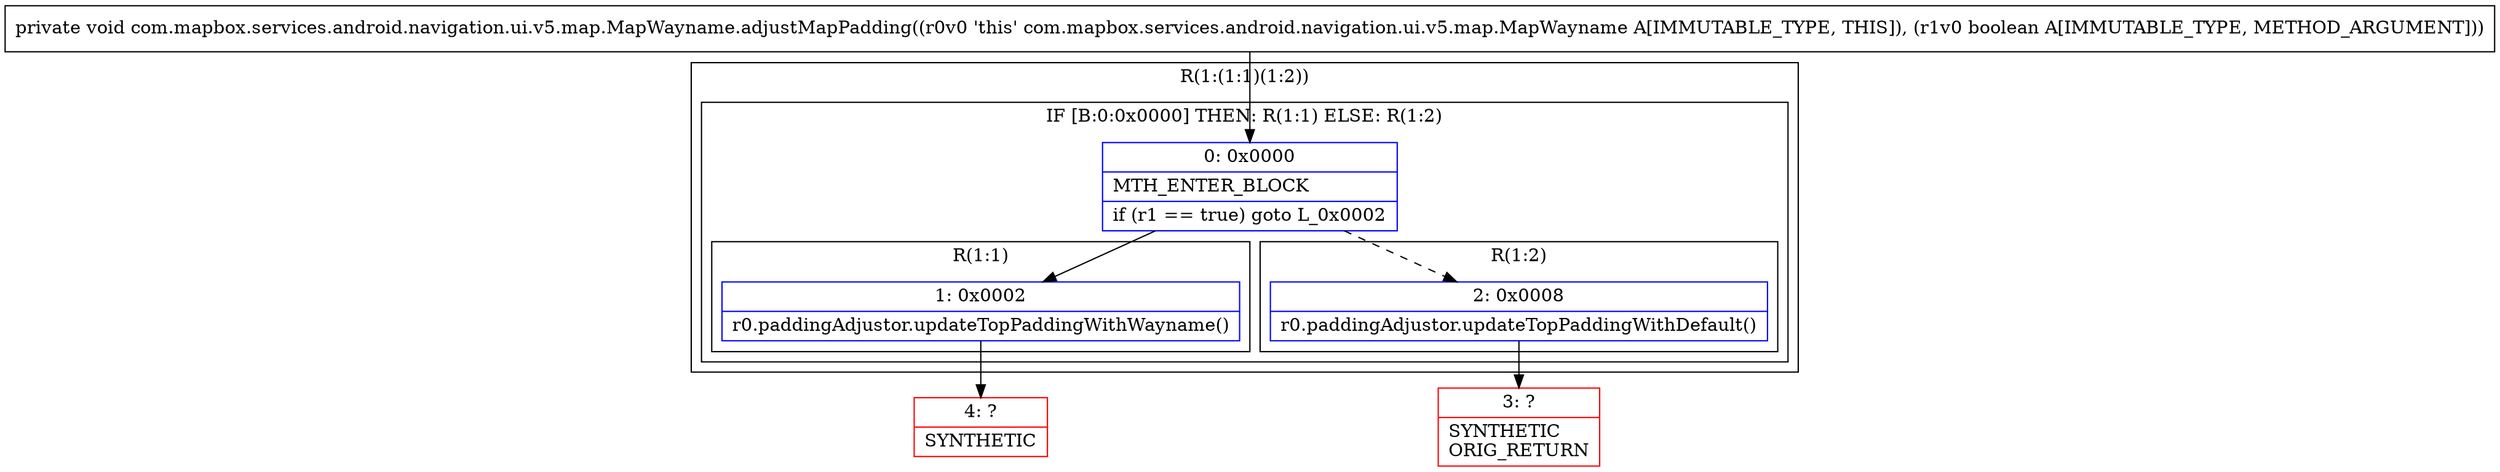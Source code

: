 digraph "CFG forcom.mapbox.services.android.navigation.ui.v5.map.MapWayname.adjustMapPadding(Z)V" {
subgraph cluster_Region_339712430 {
label = "R(1:(1:1)(1:2))";
node [shape=record,color=blue];
subgraph cluster_IfRegion_130429862 {
label = "IF [B:0:0x0000] THEN: R(1:1) ELSE: R(1:2)";
node [shape=record,color=blue];
Node_0 [shape=record,label="{0\:\ 0x0000|MTH_ENTER_BLOCK\l|if (r1 == true) goto L_0x0002\l}"];
subgraph cluster_Region_602628706 {
label = "R(1:1)";
node [shape=record,color=blue];
Node_1 [shape=record,label="{1\:\ 0x0002|r0.paddingAdjustor.updateTopPaddingWithWayname()\l}"];
}
subgraph cluster_Region_620996307 {
label = "R(1:2)";
node [shape=record,color=blue];
Node_2 [shape=record,label="{2\:\ 0x0008|r0.paddingAdjustor.updateTopPaddingWithDefault()\l}"];
}
}
}
Node_3 [shape=record,color=red,label="{3\:\ ?|SYNTHETIC\lORIG_RETURN\l}"];
Node_4 [shape=record,color=red,label="{4\:\ ?|SYNTHETIC\l}"];
MethodNode[shape=record,label="{private void com.mapbox.services.android.navigation.ui.v5.map.MapWayname.adjustMapPadding((r0v0 'this' com.mapbox.services.android.navigation.ui.v5.map.MapWayname A[IMMUTABLE_TYPE, THIS]), (r1v0 boolean A[IMMUTABLE_TYPE, METHOD_ARGUMENT])) }"];
MethodNode -> Node_0;
Node_0 -> Node_1;
Node_0 -> Node_2[style=dashed];
Node_1 -> Node_4;
Node_2 -> Node_3;
}

